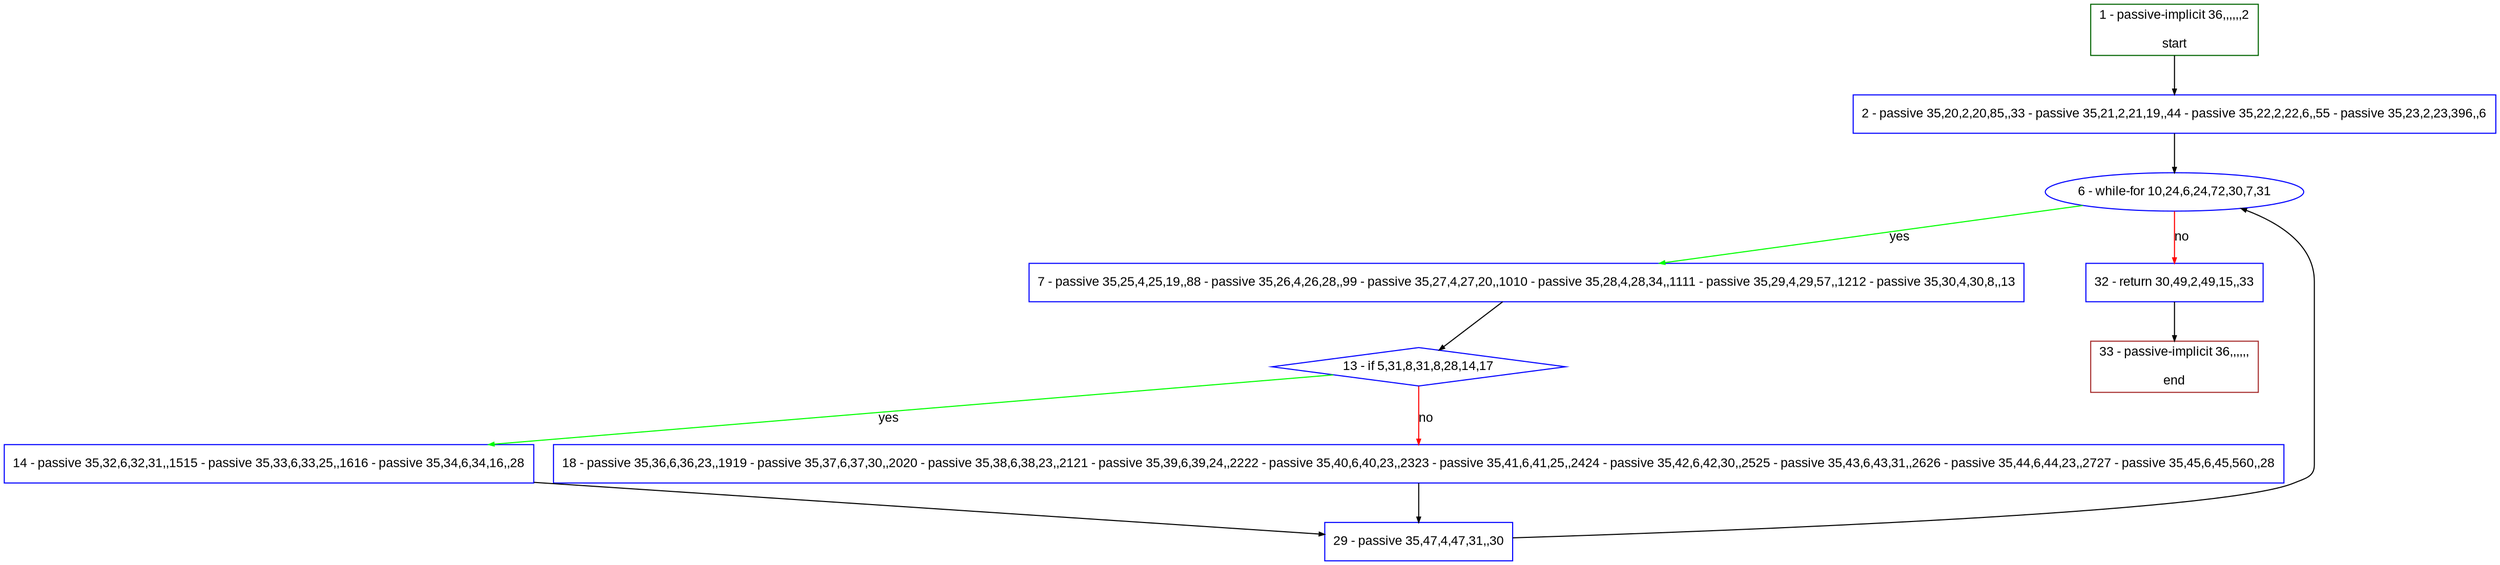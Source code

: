 digraph "" {
  graph [pack="true", label="", fontsize="12", packmode="clust", fontname="Arial", fillcolor="#FFFFCC", bgcolor="white", style="rounded,filled", compound="true"];
  node [node_initialized="no", label="", color="grey", fontsize="12", fillcolor="white", fontname="Arial", style="filled", shape="rectangle", compound="true", fixedsize="false"];
  edge [fontcolor="black", arrowhead="normal", arrowtail="none", arrowsize="0.5", ltail="", label="", color="black", fontsize="12", lhead="", fontname="Arial", dir="forward", compound="true"];
  __N1 [label="2 - passive 35,20,2,20,85,,33 - passive 35,21,2,21,19,,44 - passive 35,22,2,22,6,,55 - passive 35,23,2,23,396,,6", color="#0000ff", fillcolor="#ffffff", style="filled", shape="box"];
  __N2 [label="1 - passive-implicit 36,,,,,,2\n\nstart", color="#006400", fillcolor="#ffffff", style="filled", shape="box"];
  __N3 [label="6 - while-for 10,24,6,24,72,30,7,31", color="#0000ff", fillcolor="#ffffff", style="filled", shape="oval"];
  __N4 [label="7 - passive 35,25,4,25,19,,88 - passive 35,26,4,26,28,,99 - passive 35,27,4,27,20,,1010 - passive 35,28,4,28,34,,1111 - passive 35,29,4,29,57,,1212 - passive 35,30,4,30,8,,13", color="#0000ff", fillcolor="#ffffff", style="filled", shape="box"];
  __N5 [label="32 - return 30,49,2,49,15,,33", color="#0000ff", fillcolor="#ffffff", style="filled", shape="box"];
  __N6 [label="13 - if 5,31,8,31,8,28,14,17", color="#0000ff", fillcolor="#ffffff", style="filled", shape="diamond"];
  __N7 [label="14 - passive 35,32,6,32,31,,1515 - passive 35,33,6,33,25,,1616 - passive 35,34,6,34,16,,28", color="#0000ff", fillcolor="#ffffff", style="filled", shape="box"];
  __N8 [label="18 - passive 35,36,6,36,23,,1919 - passive 35,37,6,37,30,,2020 - passive 35,38,6,38,23,,2121 - passive 35,39,6,39,24,,2222 - passive 35,40,6,40,23,,2323 - passive 35,41,6,41,25,,2424 - passive 35,42,6,42,30,,2525 - passive 35,43,6,43,31,,2626 - passive 35,44,6,44,23,,2727 - passive 35,45,6,45,560,,28", color="#0000ff", fillcolor="#ffffff", style="filled", shape="box"];
  __N9 [label="29 - passive 35,47,4,47,31,,30", color="#0000ff", fillcolor="#ffffff", style="filled", shape="box"];
  __N10 [label="33 - passive-implicit 36,,,,,,\n\nend", color="#a52a2a", fillcolor="#ffffff", style="filled", shape="box"];
  __N2 -> __N1 [arrowhead="normal", arrowtail="none", color="#000000", label="", dir="forward"];
  __N1 -> __N3 [arrowhead="normal", arrowtail="none", color="#000000", label="", dir="forward"];
  __N3 -> __N4 [arrowhead="normal", arrowtail="none", color="#00ff00", label="yes", dir="forward"];
  __N3 -> __N5 [arrowhead="normal", arrowtail="none", color="#ff0000", label="no", dir="forward"];
  __N4 -> __N6 [arrowhead="normal", arrowtail="none", color="#000000", label="", dir="forward"];
  __N6 -> __N7 [arrowhead="normal", arrowtail="none", color="#00ff00", label="yes", dir="forward"];
  __N6 -> __N8 [arrowhead="normal", arrowtail="none", color="#ff0000", label="no", dir="forward"];
  __N7 -> __N9 [arrowhead="normal", arrowtail="none", color="#000000", label="", dir="forward"];
  __N8 -> __N9 [arrowhead="normal", arrowtail="none", color="#000000", label="", dir="forward"];
  __N9 -> __N3 [arrowhead="normal", arrowtail="none", color="#000000", label="", dir="forward"];
  __N5 -> __N10 [arrowhead="normal", arrowtail="none", color="#000000", label="", dir="forward"];
}
